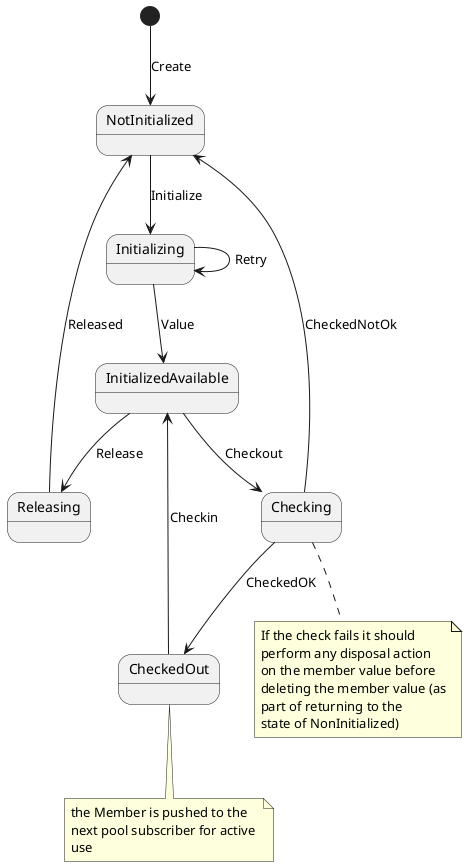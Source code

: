 @startuml

[*] --> NotInitialized: Create
NotInitialized --> Initializing: Initialize
Initializing --> InitializedAvailable: Value
Initializing --> Initializing: Retry
InitializedAvailable --> Checking: Checkout
Checking --> NotInitialized: CheckedNotOk
Checking --> CheckedOut: CheckedOK
InitializedAvailable --> Releasing: Release 
Releasing --> NotInitialized: Released
CheckedOut --> InitializedAvailable: Checkin

note bottom of Checking
  If the check fails it should
  perform any disposal action
  on the member value before 
  deleting the member value (as
  part of returning to the 
  state of NonInitialized)
end note

note bottom of CheckedOut
  the Member is pushed to the 
  next pool subscriber for active 
  use
end note
@enduml


